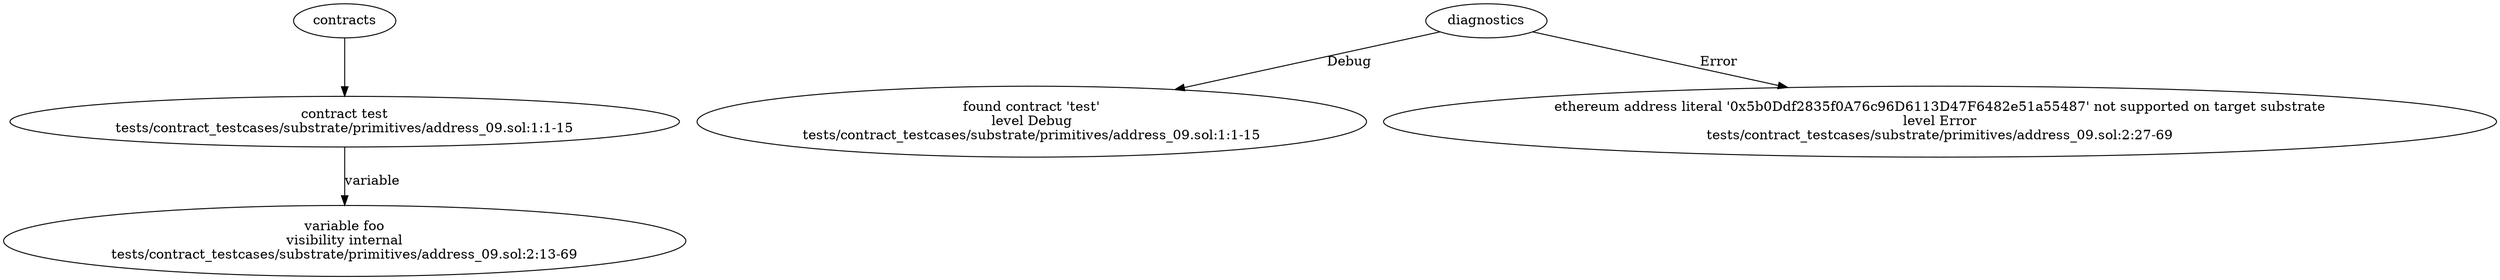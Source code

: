 strict digraph "tests/contract_testcases/substrate/primitives/address_09.sol" {
	contract [label="contract test\ntests/contract_testcases/substrate/primitives/address_09.sol:1:1-15"]
	var [label="variable foo\nvisibility internal\ntests/contract_testcases/substrate/primitives/address_09.sol:2:13-69"]
	diagnostic [label="found contract 'test'\nlevel Debug\ntests/contract_testcases/substrate/primitives/address_09.sol:1:1-15"]
	diagnostic_6 [label="ethereum address literal '0x5b0Ddf2835f0A76c96D6113D47F6482e51a55487' not supported on target substrate\nlevel Error\ntests/contract_testcases/substrate/primitives/address_09.sol:2:27-69"]
	contracts -> contract
	contract -> var [label="variable"]
	diagnostics -> diagnostic [label="Debug"]
	diagnostics -> diagnostic_6 [label="Error"]
}
